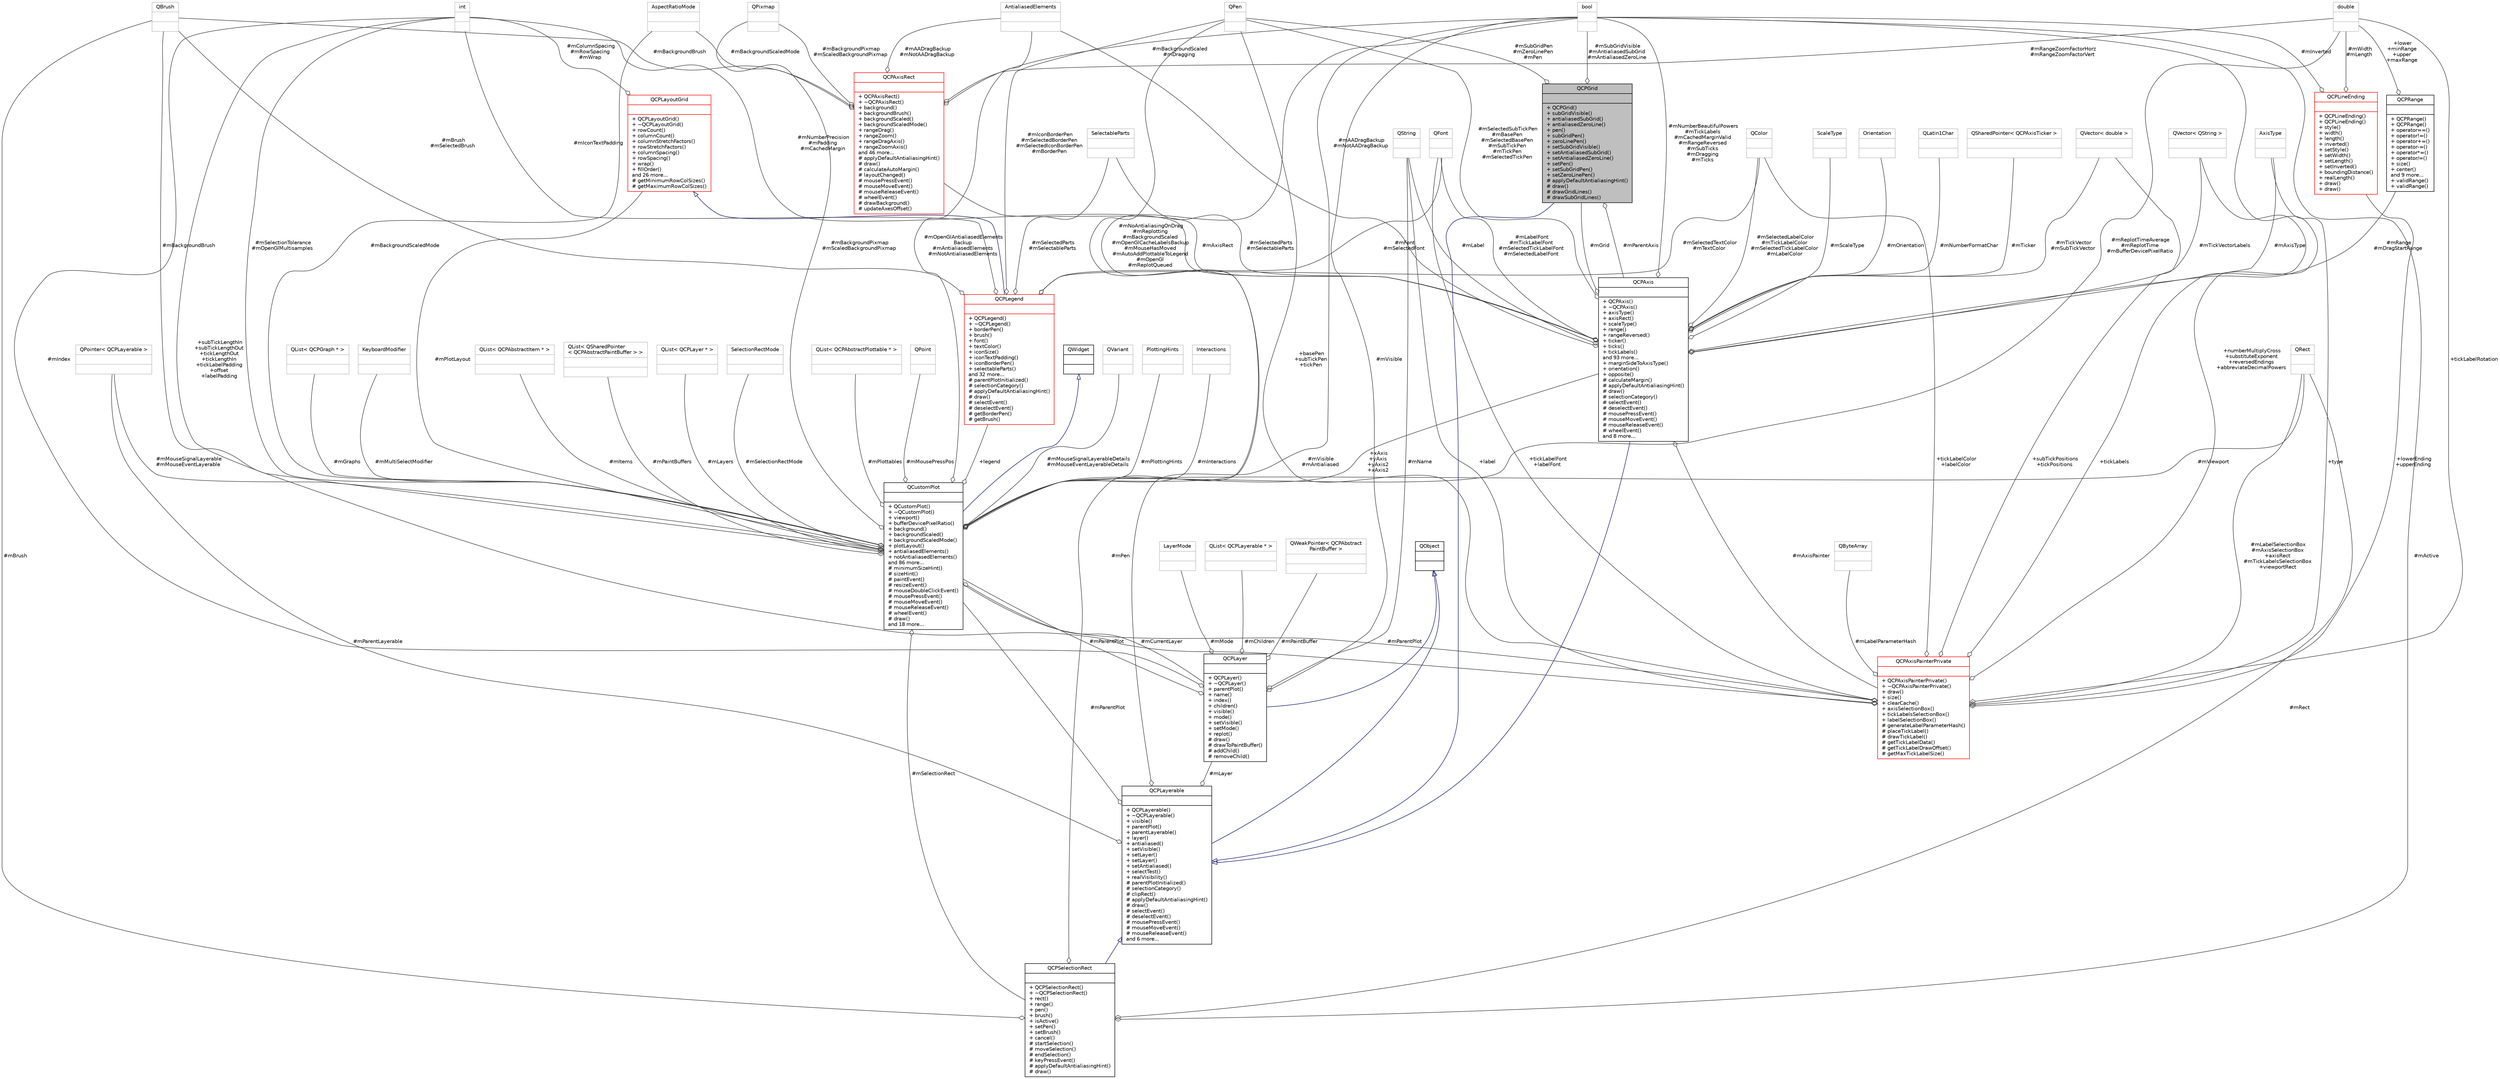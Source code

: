 digraph "QCPGrid"
{
 // LATEX_PDF_SIZE
  edge [fontname="Helvetica",fontsize="10",labelfontname="Helvetica",labelfontsize="10"];
  node [fontname="Helvetica",fontsize="10",shape=record];
  Node1 [label="{QCPGrid\n||+ QCPGrid()\l+ subGridVisible()\l+ antialiasedSubGrid()\l+ antialiasedZeroLine()\l+ pen()\l+ subGridPen()\l+ zeroLinePen()\l+ setSubGridVisible()\l+ setAntialiasedSubGrid()\l+ setAntialiasedZeroLine()\l+ setPen()\l+ setSubGridPen()\l+ setZeroLinePen()\l# applyDefaultAntialiasingHint()\l# draw()\l# drawGridLines()\l# drawSubGridLines()\l}",height=0.2,width=0.4,color="black", fillcolor="grey75", style="filled", fontcolor="black",tooltip="Responsible for drawing the grid of a QCPAxis."];
  Node2 -> Node1 [dir="back",color="midnightblue",fontsize="10",style="solid",arrowtail="onormal",fontname="Helvetica"];
  Node2 [label="{QCPLayerable\n||+ QCPLayerable()\l+ ~QCPLayerable()\l+ visible()\l+ parentPlot()\l+ parentLayerable()\l+ layer()\l+ antialiased()\l+ setVisible()\l+ setLayer()\l+ setLayer()\l+ setAntialiased()\l+ selectTest()\l+ realVisibility()\l# parentPlotInitialized()\l# selectionCategory()\l# clipRect()\l# applyDefaultAntialiasingHint()\l# draw()\l# selectEvent()\l# deselectEvent()\l# mousePressEvent()\l# mouseMoveEvent()\l# mouseReleaseEvent()\land 6 more...\l}",height=0.2,width=0.4,color="black", fillcolor="white", style="filled",URL="$classQCPLayerable.html",tooltip="Base class for all drawable objects."];
  Node3 -> Node2 [dir="back",color="midnightblue",fontsize="10",style="solid",arrowtail="onormal",fontname="Helvetica"];
  Node3 [label="{QObject\n||}",height=0.2,width=0.4,color="black", fillcolor="white", style="filled",URL="$classQObject.html",tooltip=" "];
  Node4 -> Node2 [color="grey25",fontsize="10",style="solid",label=" #mLayer" ,arrowhead="odiamond",fontname="Helvetica"];
  Node4 [label="{QCPLayer\n||+ QCPLayer()\l+ ~QCPLayer()\l+ parentPlot()\l+ name()\l+ index()\l+ children()\l+ visible()\l+ mode()\l+ setVisible()\l+ setMode()\l+ replot()\l# draw()\l# drawToPaintBuffer()\l# addChild()\l# removeChild()\l}",height=0.2,width=0.4,color="black", fillcolor="white", style="filled",URL="$classQCPLayer.html",tooltip="A layer that may contain objects, to control the rendering order."];
  Node3 -> Node4 [dir="back",color="midnightblue",fontsize="10",style="solid",arrowtail="onormal",fontname="Helvetica"];
  Node5 -> Node4 [color="grey25",fontsize="10",style="solid",label=" #mName" ,arrowhead="odiamond",fontname="Helvetica"];
  Node5 [label="{QString\n||}",height=0.2,width=0.4,color="grey75", fillcolor="white", style="filled",tooltip=" "];
  Node6 -> Node4 [color="grey25",fontsize="10",style="solid",label=" #mIndex" ,arrowhead="odiamond",fontname="Helvetica"];
  Node6 [label="{int\n||}",height=0.2,width=0.4,color="grey75", fillcolor="white", style="filled",tooltip=" "];
  Node7 -> Node4 [color="grey25",fontsize="10",style="solid",label=" #mPaintBuffer" ,arrowhead="odiamond",fontname="Helvetica"];
  Node7 [label="{QWeakPointer\< QCPAbstract\lPaintBuffer \>\n||}",height=0.2,width=0.4,color="grey75", fillcolor="white", style="filled",tooltip=" "];
  Node8 -> Node4 [color="grey25",fontsize="10",style="solid",label=" #mVisible" ,arrowhead="odiamond",fontname="Helvetica"];
  Node8 [label="{bool\n||}",height=0.2,width=0.4,color="grey75", fillcolor="white", style="filled",tooltip=" "];
  Node9 -> Node4 [color="grey25",fontsize="10",style="solid",label=" #mParentPlot" ,arrowhead="odiamond",fontname="Helvetica"];
  Node9 [label="{QCustomPlot\n||+ QCustomPlot()\l+ ~QCustomPlot()\l+ viewport()\l+ bufferDevicePixelRatio()\l+ background()\l+ backgroundScaled()\l+ backgroundScaledMode()\l+ plotLayout()\l+ antialiasedElements()\l+ notAntialiasedElements()\land 86 more...\l# minimumSizeHint()\l# sizeHint()\l# paintEvent()\l# resizeEvent()\l# mouseDoubleClickEvent()\l# mousePressEvent()\l# mouseMoveEvent()\l# mouseReleaseEvent()\l# wheelEvent()\l# draw()\land 18 more...\l}",height=0.2,width=0.4,color="black", fillcolor="white", style="filled",URL="$classQCustomPlot.html",tooltip="The central class of the library. This is the QWidget which displays the plot and interacts with the ..."];
  Node10 -> Node9 [dir="back",color="midnightblue",fontsize="10",style="solid",arrowtail="onormal",fontname="Helvetica"];
  Node10 [label="{QWidget\n||}",height=0.2,width=0.4,color="black", fillcolor="white", style="filled",URL="$classQWidget.html",tooltip=" "];
  Node4 -> Node9 [color="grey25",fontsize="10",style="solid",label=" #mCurrentLayer" ,arrowhead="odiamond",fontname="Helvetica"];
  Node11 -> Node9 [color="grey25",fontsize="10",style="solid",label=" #mPlotLayout" ,arrowhead="odiamond",fontname="Helvetica"];
  Node11 [label="{QCPLayoutGrid\n||+ QCPLayoutGrid()\l+ ~QCPLayoutGrid()\l+ rowCount()\l+ columnCount()\l+ columnStretchFactors()\l+ rowStretchFactors()\l+ columnSpacing()\l+ rowSpacing()\l+ wrap()\l+ fillOrder()\land 26 more...\l# getMinimumRowColSizes()\l# getMaximumRowColSizes()\l}",height=0.2,width=0.4,color="red", fillcolor="white", style="filled",URL="$classQCPLayoutGrid.html",tooltip="A layout that arranges child elements in a grid."];
  Node6 -> Node11 [color="grey25",fontsize="10",style="solid",label=" #mColumnSpacing\n#mRowSpacing\n#mWrap" ,arrowhead="odiamond",fontname="Helvetica"];
  Node23 -> Node9 [color="grey25",fontsize="10",style="solid",label=" #mMouseSignalLayerableDetails\n#mMouseEventLayerableDetails" ,arrowhead="odiamond",fontname="Helvetica"];
  Node23 [label="{QVariant\n||}",height=0.2,width=0.4,color="grey75", fillcolor="white", style="filled",tooltip=" "];
  Node24 -> Node9 [color="grey25",fontsize="10",style="solid",label=" #mPlottingHints" ,arrowhead="odiamond",fontname="Helvetica"];
  Node24 [label="{PlottingHints\n||}",height=0.2,width=0.4,color="grey75", fillcolor="white", style="filled",tooltip=" "];
  Node25 -> Node9 [color="grey25",fontsize="10",style="solid",label=" #mInteractions" ,arrowhead="odiamond",fontname="Helvetica"];
  Node25 [label="{Interactions\n||}",height=0.2,width=0.4,color="grey75", fillcolor="white", style="filled",tooltip=" "];
  Node26 -> Node9 [color="grey25",fontsize="10",style="solid",label=" #mReplotTimeAverage\n#mReplotTime\n#mBufferDevicePixelRatio" ,arrowhead="odiamond",fontname="Helvetica"];
  Node26 [label="{double\n||}",height=0.2,width=0.4,color="grey75", fillcolor="white", style="filled",tooltip=" "];
  Node27 -> Node9 [color="grey25",fontsize="10",style="solid",label=" #mSelectionRect" ,arrowhead="odiamond",fontname="Helvetica"];
  Node27 [label="{QCPSelectionRect\n||+ QCPSelectionRect()\l+ ~QCPSelectionRect()\l+ rect()\l+ range()\l+ pen()\l+ brush()\l+ isActive()\l+ setPen()\l+ setBrush()\l+ cancel()\l# startSelection()\l# moveSelection()\l# endSelection()\l# keyPressEvent()\l# applyDefaultAntialiasingHint()\l# draw()\l}",height=0.2,width=0.4,color="black", fillcolor="white", style="filled",URL="$classQCPSelectionRect.html",tooltip="Provides rect/rubber-band data selection and range zoom interaction."];
  Node2 -> Node27 [dir="back",color="midnightblue",fontsize="10",style="solid",arrowtail="onormal",fontname="Helvetica"];
  Node28 -> Node27 [color="grey25",fontsize="10",style="solid",label=" #mPen" ,arrowhead="odiamond",fontname="Helvetica"];
  Node28 [label="{QPen\n||}",height=0.2,width=0.4,color="grey75", fillcolor="white", style="filled",tooltip=" "];
  Node8 -> Node27 [color="grey25",fontsize="10",style="solid",label=" #mActive" ,arrowhead="odiamond",fontname="Helvetica"];
  Node29 -> Node27 [color="grey25",fontsize="10",style="solid",label=" #mBrush" ,arrowhead="odiamond",fontname="Helvetica"];
  Node29 [label="{QBrush\n||}",height=0.2,width=0.4,color="grey75", fillcolor="white", style="filled",tooltip=" "];
  Node18 -> Node27 [color="grey25",fontsize="10",style="solid",label=" #mRect" ,arrowhead="odiamond",fontname="Helvetica"];
  Node18 [label="{QRect\n||}",height=0.2,width=0.4,color="grey75", fillcolor="white", style="filled",tooltip=" "];
  Node30 -> Node9 [color="grey25",fontsize="10",style="solid",label=" #mGraphs" ,arrowhead="odiamond",fontname="Helvetica"];
  Node30 [label="{QList\< QCPGraph * \>\n||}",height=0.2,width=0.4,color="grey75", fillcolor="white", style="filled",tooltip=" "];
  Node31 -> Node9 [color="grey25",fontsize="10",style="solid",label=" #mMultiSelectModifier" ,arrowhead="odiamond",fontname="Helvetica"];
  Node31 [label="{KeyboardModifier\n||}",height=0.2,width=0.4,color="grey75", fillcolor="white", style="filled",tooltip=" "];
  Node32 -> Node9 [color="grey25",fontsize="10",style="solid",label=" #mItems" ,arrowhead="odiamond",fontname="Helvetica"];
  Node32 [label="{QList\< QCPAbstractItem * \>\n||}",height=0.2,width=0.4,color="grey75", fillcolor="white", style="filled",tooltip=" "];
  Node33 -> Node9 [color="grey25",fontsize="10",style="solid",label=" #mPaintBuffers" ,arrowhead="odiamond",fontname="Helvetica"];
  Node33 [label="{QList\< QSharedPointer\l\< QCPAbstractPaintBuffer \> \>\n||}",height=0.2,width=0.4,color="grey75", fillcolor="white", style="filled",tooltip=" "];
  Node34 -> Node9 [color="grey25",fontsize="10",style="solid",label=" +xAxis\n+yAxis\n+yAxis2\n+xAxis2" ,arrowhead="odiamond",fontname="Helvetica"];
  Node34 [label="{QCPAxis\n||+ QCPAxis()\l+ ~QCPAxis()\l+ axisType()\l+ axisRect()\l+ scaleType()\l+ range()\l+ rangeReversed()\l+ ticker()\l+ ticks()\l+ tickLabels()\land 93 more...\l+ marginSideToAxisType()\l+ orientation()\l+ opposite()\l# calculateMargin()\l# applyDefaultAntialiasingHint()\l# draw()\l# selectionCategory()\l# selectEvent()\l# deselectEvent()\l# mousePressEvent()\l# mouseMoveEvent()\l# mouseReleaseEvent()\l# wheelEvent()\land 8 more...\l}",height=0.2,width=0.4,color="black", fillcolor="white", style="filled",URL="$classQCPAxis.html",tooltip="Manages a single axis inside a QCustomPlot."];
  Node2 -> Node34 [dir="back",color="midnightblue",fontsize="10",style="solid",arrowtail="onormal",fontname="Helvetica"];
  Node35 -> Node34 [color="grey25",fontsize="10",style="solid",label=" #mScaleType" ,arrowhead="odiamond",fontname="Helvetica"];
  Node35 [label="{ScaleType\n||}",height=0.2,width=0.4,color="grey75", fillcolor="white", style="filled",tooltip=" "];
  Node36 -> Node34 [color="grey25",fontsize="10",style="solid",label=" #mSelectedParts\n#mSelectableParts" ,arrowhead="odiamond",fontname="Helvetica"];
  Node36 [label="{SelectableParts\n||}",height=0.2,width=0.4,color="grey75", fillcolor="white", style="filled",tooltip=" "];
  Node37 -> Node34 [color="grey25",fontsize="10",style="solid",label=" #mTickVectorLabels" ,arrowhead="odiamond",fontname="Helvetica"];
  Node37 [label="{QVector\< QString \>\n||}",height=0.2,width=0.4,color="grey75", fillcolor="white", style="filled",tooltip=" "];
  Node38 -> Node34 [color="grey25",fontsize="10",style="solid",label=" #mRange\n#mDragStartRange" ,arrowhead="odiamond",fontname="Helvetica"];
  Node38 [label="{QCPRange\n||+ QCPRange()\l+ QCPRange()\l+ operator==()\l+ operator!=()\l+ operator+=()\l+ operator-=()\l+ operator*=()\l+ operator/=()\l+ size()\l+ center()\land 9 more...\l+ validRange()\l+ validRange()\l}",height=0.2,width=0.4,color="black", fillcolor="white", style="filled",URL="$classQCPRange.html",tooltip="Represents the range an axis is encompassing."];
  Node26 -> Node38 [color="grey25",fontsize="10",style="solid",label=" +lower\n+minRange\n+upper\n+maxRange" ,arrowhead="odiamond",fontname="Helvetica"];
  Node39 -> Node34 [color="grey25",fontsize="10",style="solid",label=" #mSelectedLabelColor\n#mTickLabelColor\n#mSelectedTickLabelColor\n#mLabelColor" ,arrowhead="odiamond",fontname="Helvetica"];
  Node39 [label="{QColor\n||}",height=0.2,width=0.4,color="grey75", fillcolor="white", style="filled",tooltip=" "];
  Node40 -> Node34 [color="grey25",fontsize="10",style="solid",label=" #mAxisPainter" ,arrowhead="odiamond",fontname="Helvetica"];
  Node40 [label="{QCPAxisPainterPrivate\n||+ QCPAxisPainterPrivate()\l+ ~QCPAxisPainterPrivate()\l+ draw()\l+ size()\l+ clearCache()\l+ axisSelectionBox()\l+ tickLabelsSelectionBox()\l+ labelSelectionBox()\l# generateLabelParameterHash()\l# placeTickLabel()\l# drawTickLabel()\l# getTickLabelData()\l# getTickLabelDrawOffset()\l# getMaxTickLabelSize()\l}",height=0.2,width=0.4,color="red", fillcolor="white", style="filled",URL="$classQCPAxisPainterPrivate.html",tooltip=" "];
  Node37 -> Node40 [color="grey25",fontsize="10",style="solid",label=" +tickLabels" ,arrowhead="odiamond",fontname="Helvetica"];
  Node41 -> Node40 [color="grey25",fontsize="10",style="solid",label=" +lowerEnding\n+upperEnding" ,arrowhead="odiamond",fontname="Helvetica"];
  Node41 [label="{QCPLineEnding\n||+ QCPLineEnding()\l+ QCPLineEnding()\l+ style()\l+ width()\l+ length()\l+ inverted()\l+ setStyle()\l+ setWidth()\l+ setLength()\l+ setInverted()\l+ boundingDistance()\l+ realLength()\l+ draw()\l+ draw()\l}",height=0.2,width=0.4,color="red", fillcolor="white", style="filled",URL="$classQCPLineEnding.html",tooltip="Handles the different ending decorations for line-like items."];
  Node26 -> Node41 [color="grey25",fontsize="10",style="solid",label=" #mWidth\n#mLength" ,arrowhead="odiamond",fontname="Helvetica"];
  Node8 -> Node41 [color="grey25",fontsize="10",style="solid",label=" #mInverted" ,arrowhead="odiamond",fontname="Helvetica"];
  Node26 -> Node40 [color="grey25",fontsize="10",style="solid",label=" +tickLabelRotation" ,arrowhead="odiamond",fontname="Helvetica"];
  Node43 -> Node40 [color="grey25",fontsize="10",style="solid",label=" +type" ,arrowhead="odiamond",fontname="Helvetica"];
  Node43 [label="{AxisType\n||}",height=0.2,width=0.4,color="grey75", fillcolor="white", style="filled",tooltip=" "];
  Node39 -> Node40 [color="grey25",fontsize="10",style="solid",label=" +tickLabelColor\n+labelColor" ,arrowhead="odiamond",fontname="Helvetica"];
  Node5 -> Node40 [color="grey25",fontsize="10",style="solid",label=" +label" ,arrowhead="odiamond",fontname="Helvetica"];
  Node44 -> Node40 [color="grey25",fontsize="10",style="solid",label=" #mLabelParameterHash" ,arrowhead="odiamond",fontname="Helvetica"];
  Node44 [label="{QByteArray\n||}",height=0.2,width=0.4,color="grey75", fillcolor="white", style="filled",tooltip=" "];
  Node45 -> Node40 [color="grey25",fontsize="10",style="solid",label=" +subTickPositions\n+tickPositions" ,arrowhead="odiamond",fontname="Helvetica"];
  Node45 [label="{QVector\< double \>\n||}",height=0.2,width=0.4,color="grey75", fillcolor="white", style="filled",tooltip=" "];
  Node28 -> Node40 [color="grey25",fontsize="10",style="solid",label=" +basePen\n+subTickPen\n+tickPen" ,arrowhead="odiamond",fontname="Helvetica"];
  Node47 -> Node40 [color="grey25",fontsize="10",style="solid",label=" +tickLabelFont\n+labelFont" ,arrowhead="odiamond",fontname="Helvetica"];
  Node47 [label="{QFont\n||}",height=0.2,width=0.4,color="grey75", fillcolor="white", style="filled",tooltip=" "];
  Node6 -> Node40 [color="grey25",fontsize="10",style="solid",label=" +subTickLengthIn\n+subTickLengthOut\n+tickLengthOut\n+tickLengthIn\n+tickLabelPadding\n+offset\n+labelPadding" ,arrowhead="odiamond",fontname="Helvetica"];
  Node8 -> Node40 [color="grey25",fontsize="10",style="solid",label=" +numberMultiplyCross\n+substituteExponent\n+reversedEndings\n+abbreviateDecimalPowers" ,arrowhead="odiamond",fontname="Helvetica"];
  Node9 -> Node40 [color="grey25",fontsize="10",style="solid",label=" #mParentPlot" ,arrowhead="odiamond",fontname="Helvetica"];
  Node18 -> Node40 [color="grey25",fontsize="10",style="solid",label=" #mLabelSelectionBox\n#mAxisSelectionBox\n+axisRect\n#mTickLabelsSelectionBox\n+viewportRect" ,arrowhead="odiamond",fontname="Helvetica"];
  Node5 -> Node34 [color="grey25",fontsize="10",style="solid",label=" #mLabel" ,arrowhead="odiamond",fontname="Helvetica"];
  Node45 -> Node34 [color="grey25",fontsize="10",style="solid",label=" #mTickVector\n#mSubTickVector" ,arrowhead="odiamond",fontname="Helvetica"];
  Node1 -> Node34 [color="grey25",fontsize="10",style="solid",label=" #mGrid" ,arrowhead="odiamond",fontname="Helvetica"];
  Node49 -> Node34 [color="grey25",fontsize="10",style="solid",label=" #mAxisRect" ,arrowhead="odiamond",fontname="Helvetica"];
  Node49 [label="{QCPAxisRect\n||+ QCPAxisRect()\l+ ~QCPAxisRect()\l+ background()\l+ backgroundBrush()\l+ backgroundScaled()\l+ backgroundScaledMode()\l+ rangeDrag()\l+ rangeZoom()\l+ rangeDragAxis()\l+ rangeZoomAxis()\land 46 more...\l# applyDefaultAntialiasingHint()\l# draw()\l# calculateAutoMargin()\l# layoutChanged()\l# mousePressEvent()\l# mouseMoveEvent()\l# mouseReleaseEvent()\l# wheelEvent()\l# drawBackground()\l# updateAxesOffset()\l}",height=0.2,width=0.4,color="red", fillcolor="white", style="filled",URL="$classQCPAxisRect.html",tooltip="Holds multiple axes and arranges them in a rectangular shape."];
  Node26 -> Node49 [color="grey25",fontsize="10",style="solid",label=" #mRangeZoomFactorHorz\n#mRangeZoomFactorVert" ,arrowhead="odiamond",fontname="Helvetica"];
  Node57 -> Node49 [color="grey25",fontsize="10",style="solid",label=" #mBackgroundPixmap\n#mScaledBackgroundPixmap" ,arrowhead="odiamond",fontname="Helvetica"];
  Node57 [label="{QPixmap\n||}",height=0.2,width=0.4,color="grey75", fillcolor="white", style="filled",tooltip=" "];
  Node8 -> Node49 [color="grey25",fontsize="10",style="solid",label=" #mBackgroundScaled\n#mDragging" ,arrowhead="odiamond",fontname="Helvetica"];
  Node58 -> Node49 [color="grey25",fontsize="10",style="solid",label=" #mAADragBackup\n#mNotAADragBackup" ,arrowhead="odiamond",fontname="Helvetica"];
  Node58 [label="{AntialiasedElements\n||}",height=0.2,width=0.4,color="grey75", fillcolor="white", style="filled",tooltip=" "];
  Node29 -> Node49 [color="grey25",fontsize="10",style="solid",label=" #mBackgroundBrush" ,arrowhead="odiamond",fontname="Helvetica"];
  Node60 -> Node49 [color="grey25",fontsize="10",style="solid",label=" #mBackgroundScaledMode" ,arrowhead="odiamond",fontname="Helvetica"];
  Node60 [label="{AspectRatioMode\n||}",height=0.2,width=0.4,color="grey75", fillcolor="white", style="filled",tooltip=" "];
  Node43 -> Node34 [color="grey25",fontsize="10",style="solid",label=" #mAxisType" ,arrowhead="odiamond",fontname="Helvetica"];
  Node28 -> Node34 [color="grey25",fontsize="10",style="solid",label=" #mSelectedSubTickPen\n#mBasePen\n#mSelectedBasePen\n#mSubTickPen\n#mTickPen\n#mSelectedTickPen" ,arrowhead="odiamond",fontname="Helvetica"];
  Node62 -> Node34 [color="grey25",fontsize="10",style="solid",label=" #mOrientation" ,arrowhead="odiamond",fontname="Helvetica"];
  Node62 [label="{Orientation\n||}",height=0.2,width=0.4,color="grey75", fillcolor="white", style="filled",tooltip=" "];
  Node47 -> Node34 [color="grey25",fontsize="10",style="solid",label=" #mLabelFont\n#mTickLabelFont\n#mSelectedTickLabelFont\n#mSelectedLabelFont" ,arrowhead="odiamond",fontname="Helvetica"];
  Node6 -> Node34 [color="grey25",fontsize="10",style="solid",label=" #mNumberPrecision\n#mPadding\n#mCachedMargin" ,arrowhead="odiamond",fontname="Helvetica"];
  Node63 -> Node34 [color="grey25",fontsize="10",style="solid",label=" #mNumberFormatChar" ,arrowhead="odiamond",fontname="Helvetica"];
  Node63 [label="{QLatin1Char\n||}",height=0.2,width=0.4,color="grey75", fillcolor="white", style="filled",tooltip=" "];
  Node8 -> Node34 [color="grey25",fontsize="10",style="solid",label=" #mNumberBeautifulPowers\n#mTickLabels\n#mCachedMarginValid\n#mRangeReversed\n#mSubTicks\n#mDragging\n#mTicks" ,arrowhead="odiamond",fontname="Helvetica"];
  Node58 -> Node34 [color="grey25",fontsize="10",style="solid",label=" #mAADragBackup\n#mNotAADragBackup" ,arrowhead="odiamond",fontname="Helvetica"];
  Node64 -> Node34 [color="grey25",fontsize="10",style="solid",label=" #mTicker" ,arrowhead="odiamond",fontname="Helvetica"];
  Node64 [label="{QSharedPointer\< QCPAxisTicker \>\n||}",height=0.2,width=0.4,color="grey75", fillcolor="white", style="filled",tooltip=" "];
  Node65 -> Node9 [color="grey25",fontsize="10",style="solid",label=" #mLayers" ,arrowhead="odiamond",fontname="Helvetica"];
  Node65 [label="{QList\< QCPLayer * \>\n||}",height=0.2,width=0.4,color="grey75", fillcolor="white", style="filled",tooltip=" "];
  Node66 -> Node9 [color="grey25",fontsize="10",style="solid",label=" #mSelectionRectMode" ,arrowhead="odiamond",fontname="Helvetica"];
  Node66 [label="{SelectionRectMode\n||}",height=0.2,width=0.4,color="grey75", fillcolor="white", style="filled",tooltip=" "];
  Node57 -> Node9 [color="grey25",fontsize="10",style="solid",label=" #mBackgroundPixmap\n#mScaledBackgroundPixmap" ,arrowhead="odiamond",fontname="Helvetica"];
  Node67 -> Node9 [color="grey25",fontsize="10",style="solid",label=" #mMouseSignalLayerable\n#mMouseEventLayerable" ,arrowhead="odiamond",fontname="Helvetica"];
  Node67 [label="{QPointer\< QCPLayerable \>\n||}",height=0.2,width=0.4,color="grey75", fillcolor="white", style="filled",tooltip=" "];
  Node6 -> Node9 [color="grey25",fontsize="10",style="solid",label=" #mSelectionTolerance\n#mOpenGlMultisamples" ,arrowhead="odiamond",fontname="Helvetica"];
  Node68 -> Node9 [color="grey25",fontsize="10",style="solid",label=" #mPlottables" ,arrowhead="odiamond",fontname="Helvetica"];
  Node68 [label="{QList\< QCPAbstractPlottable * \>\n||}",height=0.2,width=0.4,color="grey75", fillcolor="white", style="filled",tooltip=" "];
  Node8 -> Node9 [color="grey25",fontsize="10",style="solid",label=" #mNoAntialiasingOnDrag\n#mReplotting\n#mBackgroundScaled\n#mOpenGlCacheLabelsBackup\n#mMouseHasMoved\n#mAutoAddPlottableToLegend\n#mOpenGl\n#mReplotQueued" ,arrowhead="odiamond",fontname="Helvetica"];
  Node29 -> Node9 [color="grey25",fontsize="10",style="solid",label=" #mBackgroundBrush" ,arrowhead="odiamond",fontname="Helvetica"];
  Node58 -> Node9 [color="grey25",fontsize="10",style="solid",label=" #mOpenGlAntialiasedElements\lBackup\n#mAntialiasedElements\n#mNotAntialiasedElements" ,arrowhead="odiamond",fontname="Helvetica"];
  Node69 -> Node9 [color="grey25",fontsize="10",style="solid",label=" +legend" ,arrowhead="odiamond",fontname="Helvetica"];
  Node69 [label="{QCPLegend\n||+ QCPLegend()\l+ ~QCPLegend()\l+ borderPen()\l+ brush()\l+ font()\l+ textColor()\l+ iconSize()\l+ iconTextPadding()\l+ iconBorderPen()\l+ selectableParts()\land 32 more...\l# parentPlotInitialized()\l# selectionCategory()\l# applyDefaultAntialiasingHint()\l# draw()\l# selectEvent()\l# deselectEvent()\l# getBorderPen()\l# getBrush()\l}",height=0.2,width=0.4,color="red", fillcolor="white", style="filled",URL="$classQCPLegend.html",tooltip="Manages a legend inside a QCustomPlot."];
  Node11 -> Node69 [dir="back",color="midnightblue",fontsize="10",style="solid",arrowtail="onormal",fontname="Helvetica"];
  Node36 -> Node69 [color="grey25",fontsize="10",style="solid",label=" #mSelectedParts\n#mSelectableParts" ,arrowhead="odiamond",fontname="Helvetica"];
  Node39 -> Node69 [color="grey25",fontsize="10",style="solid",label=" #mSelectedTextColor\n#mTextColor" ,arrowhead="odiamond",fontname="Helvetica"];
  Node28 -> Node69 [color="grey25",fontsize="10",style="solid",label=" #mIconBorderPen\n#mSelectedBorderPen\n#mSelectedIconBorderPen\n#mBorderPen" ,arrowhead="odiamond",fontname="Helvetica"];
  Node6 -> Node69 [color="grey25",fontsize="10",style="solid",label=" #mIconTextPadding" ,arrowhead="odiamond",fontname="Helvetica"];
  Node47 -> Node69 [color="grey25",fontsize="10",style="solid",label=" #mFont\n#mSelectedFont" ,arrowhead="odiamond",fontname="Helvetica"];
  Node29 -> Node69 [color="grey25",fontsize="10",style="solid",label=" #mBrush\n#mSelectedBrush" ,arrowhead="odiamond",fontname="Helvetica"];
  Node60 -> Node9 [color="grey25",fontsize="10",style="solid",label=" #mBackgroundScaledMode" ,arrowhead="odiamond",fontname="Helvetica"];
  Node18 -> Node9 [color="grey25",fontsize="10",style="solid",label=" #mViewport" ,arrowhead="odiamond",fontname="Helvetica"];
  Node70 -> Node9 [color="grey25",fontsize="10",style="solid",label=" #mMousePressPos" ,arrowhead="odiamond",fontname="Helvetica"];
  Node70 [label="{QPoint\n||}",height=0.2,width=0.4,color="grey75", fillcolor="white", style="filled",tooltip=" "];
  Node71 -> Node4 [color="grey25",fontsize="10",style="solid",label=" #mMode" ,arrowhead="odiamond",fontname="Helvetica"];
  Node71 [label="{LayerMode\n||}",height=0.2,width=0.4,color="grey75", fillcolor="white", style="filled",tooltip=" "];
  Node72 -> Node4 [color="grey25",fontsize="10",style="solid",label=" #mChildren" ,arrowhead="odiamond",fontname="Helvetica"];
  Node72 [label="{QList\< QCPLayerable * \>\n||}",height=0.2,width=0.4,color="grey75", fillcolor="white", style="filled",tooltip=" "];
  Node67 -> Node2 [color="grey25",fontsize="10",style="solid",label=" #mParentLayerable" ,arrowhead="odiamond",fontname="Helvetica"];
  Node8 -> Node2 [color="grey25",fontsize="10",style="solid",label=" #mVisible\n#mAntialiased" ,arrowhead="odiamond",fontname="Helvetica"];
  Node9 -> Node2 [color="grey25",fontsize="10",style="solid",label=" #mParentPlot" ,arrowhead="odiamond",fontname="Helvetica"];
  Node34 -> Node1 [color="grey25",fontsize="10",style="solid",label=" #mParentAxis" ,arrowhead="odiamond",fontname="Helvetica"];
  Node28 -> Node1 [color="grey25",fontsize="10",style="solid",label=" #mSubGridPen\n#mZeroLinePen\n#mPen" ,arrowhead="odiamond",fontname="Helvetica"];
  Node8 -> Node1 [color="grey25",fontsize="10",style="solid",label=" #mSubGridVisible\n#mAntialiasedSubGrid\n#mAntialiasedZeroLine" ,arrowhead="odiamond",fontname="Helvetica"];
}
